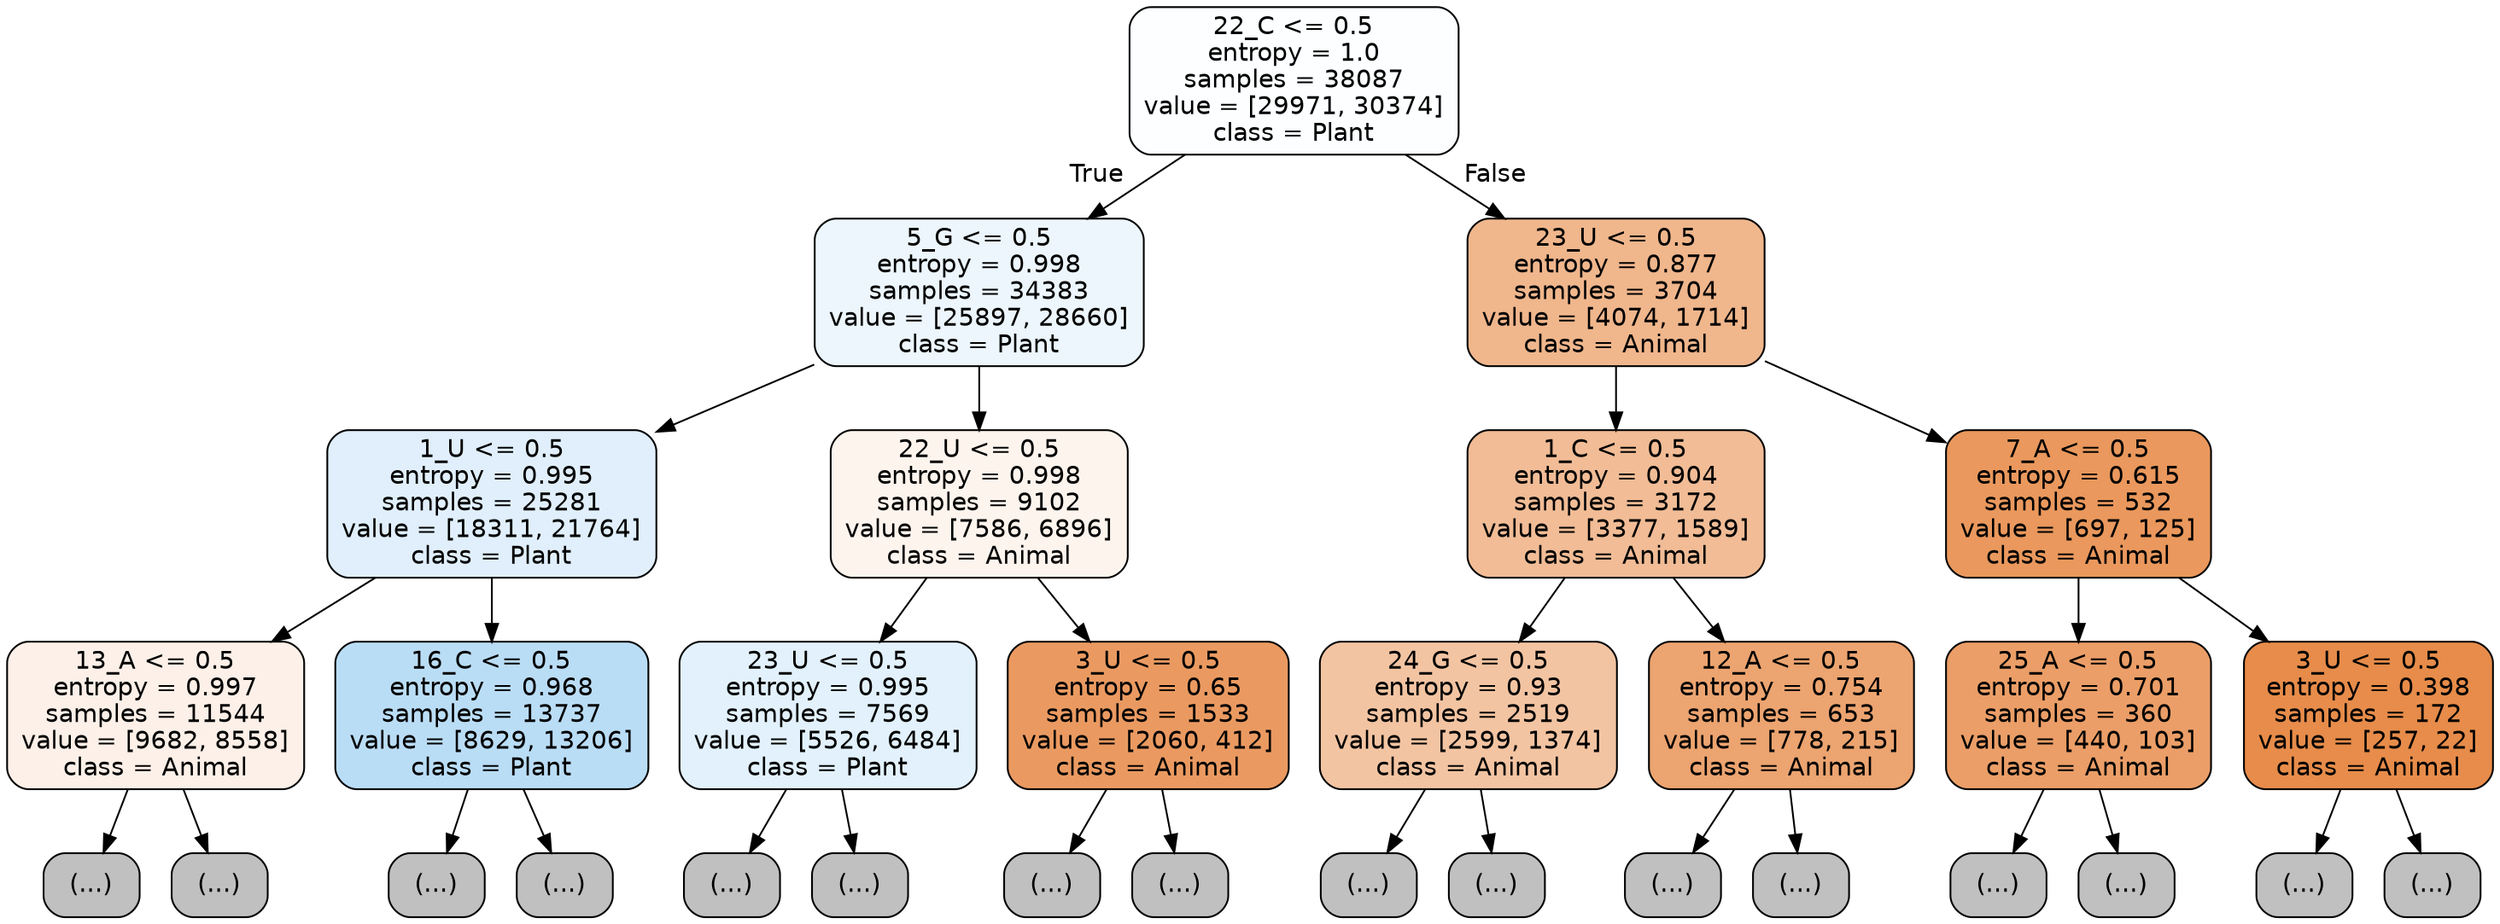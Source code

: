 digraph Tree {
node [shape=box, style="filled, rounded", color="black", fontname="helvetica"] ;
edge [fontname="helvetica"] ;
0 [label="22_C <= 0.5\nentropy = 1.0\nsamples = 38087\nvalue = [29971, 30374]\nclass = Plant", fillcolor="#fcfeff"] ;
1 [label="5_G <= 0.5\nentropy = 0.998\nsamples = 34383\nvalue = [25897, 28660]\nclass = Plant", fillcolor="#ecf6fc"] ;
0 -> 1 [labeldistance=2.5, labelangle=45, headlabel="True"] ;
2 [label="1_U <= 0.5\nentropy = 0.995\nsamples = 25281\nvalue = [18311, 21764]\nclass = Plant", fillcolor="#e0effb"] ;
1 -> 2 ;
3 [label="13_A <= 0.5\nentropy = 0.997\nsamples = 11544\nvalue = [9682, 8558]\nclass = Animal", fillcolor="#fcf0e8"] ;
2 -> 3 ;
4 [label="(...)", fillcolor="#C0C0C0"] ;
3 -> 4 ;
4607 [label="(...)", fillcolor="#C0C0C0"] ;
3 -> 4607 ;
5942 [label="16_C <= 0.5\nentropy = 0.968\nsamples = 13737\nvalue = [8629, 13206]\nclass = Plant", fillcolor="#baddf6"] ;
2 -> 5942 ;
5943 [label="(...)", fillcolor="#C0C0C0"] ;
5942 -> 5943 ;
9752 [label="(...)", fillcolor="#C0C0C0"] ;
5942 -> 9752 ;
10807 [label="22_U <= 0.5\nentropy = 0.998\nsamples = 9102\nvalue = [7586, 6896]\nclass = Animal", fillcolor="#fdf4ed"] ;
1 -> 10807 ;
10808 [label="23_U <= 0.5\nentropy = 0.995\nsamples = 7569\nvalue = [5526, 6484]\nclass = Plant", fillcolor="#e2f1fb"] ;
10807 -> 10808 ;
10809 [label="(...)", fillcolor="#C0C0C0"] ;
10808 -> 10809 ;
14382 [label="(...)", fillcolor="#C0C0C0"] ;
10808 -> 14382 ;
14507 [label="3_U <= 0.5\nentropy = 0.65\nsamples = 1533\nvalue = [2060, 412]\nclass = Animal", fillcolor="#ea9a61"] ;
10807 -> 14507 ;
14508 [label="(...)", fillcolor="#C0C0C0"] ;
14507 -> 14508 ;
14897 [label="(...)", fillcolor="#C0C0C0"] ;
14507 -> 14897 ;
15076 [label="23_U <= 0.5\nentropy = 0.877\nsamples = 3704\nvalue = [4074, 1714]\nclass = Animal", fillcolor="#f0b68c"] ;
0 -> 15076 [labeldistance=2.5, labelangle=-45, headlabel="False"] ;
15077 [label="1_C <= 0.5\nentropy = 0.904\nsamples = 3172\nvalue = [3377, 1589]\nclass = Animal", fillcolor="#f1bc96"] ;
15076 -> 15077 ;
15078 [label="24_G <= 0.5\nentropy = 0.93\nsamples = 2519\nvalue = [2599, 1374]\nclass = Animal", fillcolor="#f3c4a2"] ;
15077 -> 15078 ;
15079 [label="(...)", fillcolor="#C0C0C0"] ;
15078 -> 15079 ;
16316 [label="(...)", fillcolor="#C0C0C0"] ;
15078 -> 16316 ;
16375 [label="12_A <= 0.5\nentropy = 0.754\nsamples = 653\nvalue = [778, 215]\nclass = Animal", fillcolor="#eca470"] ;
15077 -> 16375 ;
16376 [label="(...)", fillcolor="#C0C0C0"] ;
16375 -> 16376 ;
16637 [label="(...)", fillcolor="#C0C0C0"] ;
16375 -> 16637 ;
16696 [label="7_A <= 0.5\nentropy = 0.615\nsamples = 532\nvalue = [697, 125]\nclass = Animal", fillcolor="#ea985d"] ;
15076 -> 16696 ;
16697 [label="25_A <= 0.5\nentropy = 0.701\nsamples = 360\nvalue = [440, 103]\nclass = Animal", fillcolor="#eb9e67"] ;
16696 -> 16697 ;
16698 [label="(...)", fillcolor="#C0C0C0"] ;
16697 -> 16698 ;
16855 [label="(...)", fillcolor="#C0C0C0"] ;
16697 -> 16855 ;
16862 [label="3_U <= 0.5\nentropy = 0.398\nsamples = 172\nvalue = [257, 22]\nclass = Animal", fillcolor="#e78c4a"] ;
16696 -> 16862 ;
16863 [label="(...)", fillcolor="#C0C0C0"] ;
16862 -> 16863 ;
16914 [label="(...)", fillcolor="#C0C0C0"] ;
16862 -> 16914 ;
}